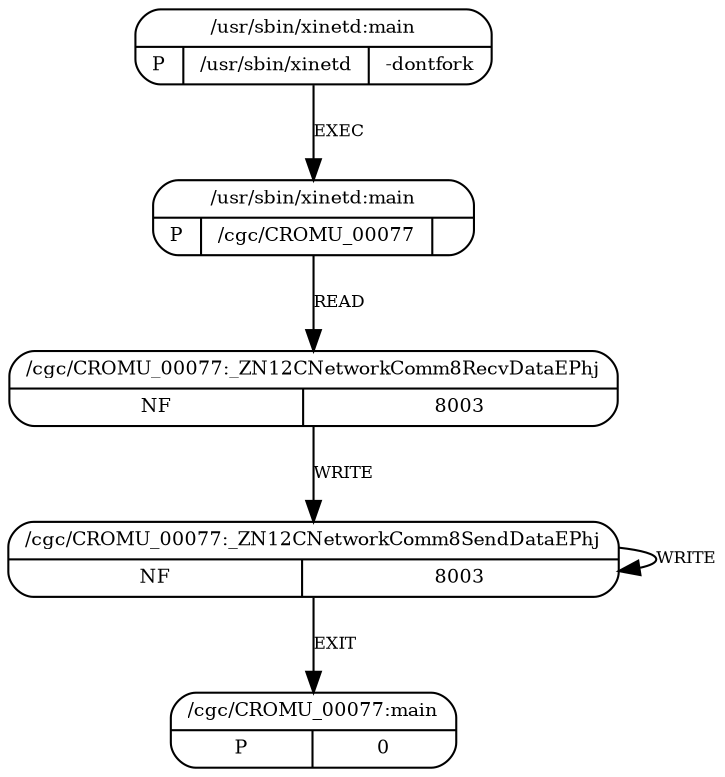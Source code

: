 digraph G {
  3 [shape=Mrecord,
     label="{{/cgc/CROMU_00077:_ZN12CNetworkComm8SendDataEPhj}|{NF|8003}}",
     fontsize=9, ];
  2 [shape=Mrecord,
     label="{{/cgc/CROMU_00077:_ZN12CNetworkComm8RecvDataEPhj}|{NF|8003}}",
     fontsize=9, ];
  4 [shape=Mrecord, label="{{/cgc/CROMU_00077:main}|{P|0}}", fontsize=9, ];
  0 [shape=Mrecord,
     label="{{/usr/sbin/xinetd:main}|{P|/usr/sbin/xinetd|-dontfork}}",
     fontsize=9, ];
  1 [shape=Mrecord, label="{{/usr/sbin/xinetd:main}|{P|/cgc/CROMU_00077|}}",
     fontsize=9, ];
  
  
  3 -> 3 [label="WRITE", fontsize=8, ];
  3 -> 4 [label="EXIT", fontsize=8, ];
  2 -> 3 [label="WRITE", fontsize=8, ];
  0 -> 1 [label="EXEC", fontsize=8, ];
  1 -> 2 [label="READ", fontsize=8, ];
  
  }